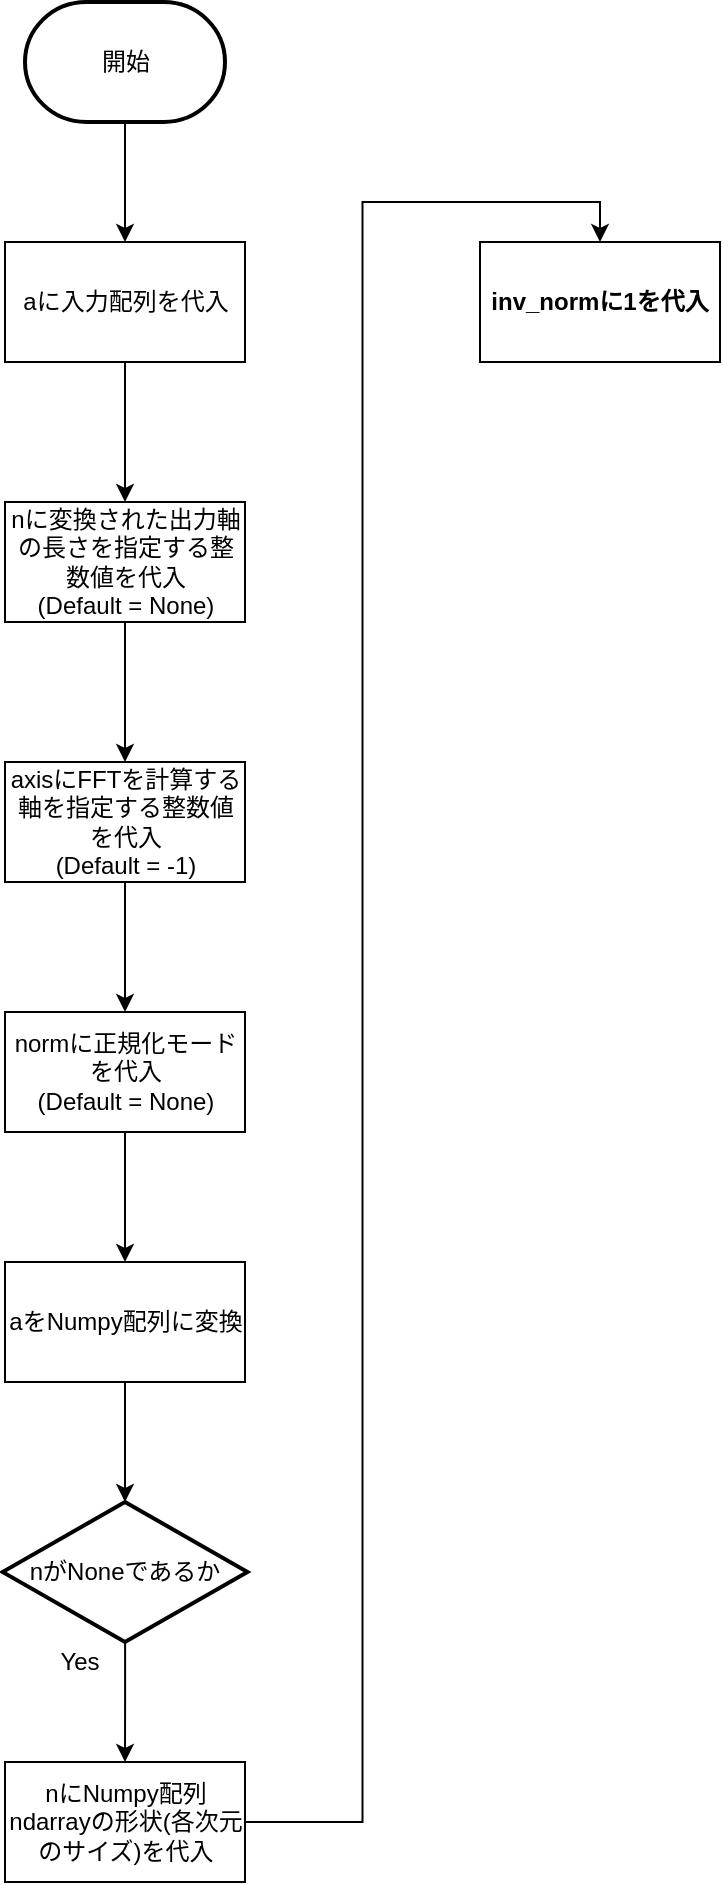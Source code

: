 <mxfile version="13.7.5" type="github">
  <diagram id="4SzmiEqQ7drfHOVqqRY8" name="ページ1">
    <mxGraphModel dx="723" dy="412" grid="1" gridSize="10" guides="1" tooltips="1" connect="1" arrows="1" fold="1" page="1" pageScale="1" pageWidth="827" pageHeight="1169" math="0" shadow="0">
      <root>
        <mxCell id="0" />
        <mxCell id="1" parent="0" />
        <mxCell id="G6NK2Zfw-yr9_gnZrluK-16" style="edgeStyle=orthogonalEdgeStyle;rounded=0;orthogonalLoop=1;jettySize=auto;html=1;entryX=0.5;entryY=0;entryDx=0;entryDy=0;" edge="1" parent="1" source="G6NK2Zfw-yr9_gnZrluK-1" target="G6NK2Zfw-yr9_gnZrluK-14">
          <mxGeometry relative="1" as="geometry" />
        </mxCell>
        <mxCell id="G6NK2Zfw-yr9_gnZrluK-1" value="開始" style="strokeWidth=2;html=1;shape=mxgraph.flowchart.terminator;whiteSpace=wrap;align=center;" vertex="1" parent="1">
          <mxGeometry x="92.5" y="20" width="100" height="60" as="geometry" />
        </mxCell>
        <mxCell id="G6NK2Zfw-yr9_gnZrluK-12" style="edgeStyle=orthogonalEdgeStyle;rounded=0;orthogonalLoop=1;jettySize=auto;html=1;entryX=0.5;entryY=0;entryDx=0;entryDy=0;entryPerimeter=0;" edge="1" parent="1" source="G6NK2Zfw-yr9_gnZrluK-7" target="G6NK2Zfw-yr9_gnZrluK-11">
          <mxGeometry relative="1" as="geometry" />
        </mxCell>
        <mxCell id="G6NK2Zfw-yr9_gnZrluK-7" value="aをNumpy配列に変換" style="rounded=0;whiteSpace=wrap;html=1;" vertex="1" parent="1">
          <mxGeometry x="82.5" y="650" width="120" height="60" as="geometry" />
        </mxCell>
        <mxCell id="G6NK2Zfw-yr9_gnZrluK-29" style="edgeStyle=orthogonalEdgeStyle;rounded=0;orthogonalLoop=1;jettySize=auto;html=1;entryX=0.5;entryY=0;entryDx=0;entryDy=0;" edge="1" parent="1" source="G6NK2Zfw-yr9_gnZrluK-11" target="G6NK2Zfw-yr9_gnZrluK-28">
          <mxGeometry relative="1" as="geometry" />
        </mxCell>
        <mxCell id="G6NK2Zfw-yr9_gnZrluK-11" value="nがNoneであるか" style="strokeWidth=2;html=1;shape=mxgraph.flowchart.decision;whiteSpace=wrap;align=center;" vertex="1" parent="1">
          <mxGeometry x="81.25" y="770" width="122.5" height="70" as="geometry" />
        </mxCell>
        <mxCell id="G6NK2Zfw-yr9_gnZrluK-17" style="edgeStyle=orthogonalEdgeStyle;rounded=0;orthogonalLoop=1;jettySize=auto;html=1;entryX=0.5;entryY=0;entryDx=0;entryDy=0;" edge="1" parent="1" source="G6NK2Zfw-yr9_gnZrluK-14" target="G6NK2Zfw-yr9_gnZrluK-15">
          <mxGeometry relative="1" as="geometry" />
        </mxCell>
        <mxCell id="G6NK2Zfw-yr9_gnZrluK-14" value="aに入力配列を代入" style="rounded=0;whiteSpace=wrap;html=1;align=center;" vertex="1" parent="1">
          <mxGeometry x="82.5" y="140" width="120" height="60" as="geometry" />
        </mxCell>
        <mxCell id="G6NK2Zfw-yr9_gnZrluK-22" style="edgeStyle=orthogonalEdgeStyle;rounded=0;orthogonalLoop=1;jettySize=auto;html=1;entryX=0.5;entryY=0;entryDx=0;entryDy=0;" edge="1" parent="1" source="G6NK2Zfw-yr9_gnZrluK-15" target="G6NK2Zfw-yr9_gnZrluK-18">
          <mxGeometry relative="1" as="geometry" />
        </mxCell>
        <mxCell id="G6NK2Zfw-yr9_gnZrluK-15" value="nに変換された出力軸の長さを指定する整数値を代入&lt;br&gt;(Default = None)" style="rounded=0;whiteSpace=wrap;html=1;align=center;" vertex="1" parent="1">
          <mxGeometry x="82.5" y="270" width="120" height="60" as="geometry" />
        </mxCell>
        <mxCell id="G6NK2Zfw-yr9_gnZrluK-25" style="edgeStyle=orthogonalEdgeStyle;rounded=0;orthogonalLoop=1;jettySize=auto;html=1;entryX=0.5;entryY=0;entryDx=0;entryDy=0;" edge="1" parent="1" source="G6NK2Zfw-yr9_gnZrluK-18" target="G6NK2Zfw-yr9_gnZrluK-19">
          <mxGeometry relative="1" as="geometry" />
        </mxCell>
        <mxCell id="G6NK2Zfw-yr9_gnZrluK-18" value="axisにFFTを計算する軸を指定する整数値を代入&lt;br&gt;(Default = -1)" style="rounded=0;whiteSpace=wrap;html=1;align=center;" vertex="1" parent="1">
          <mxGeometry x="82.5" y="400" width="120" height="60" as="geometry" />
        </mxCell>
        <mxCell id="G6NK2Zfw-yr9_gnZrluK-27" style="edgeStyle=orthogonalEdgeStyle;rounded=0;orthogonalLoop=1;jettySize=auto;html=1;entryX=0.5;entryY=0;entryDx=0;entryDy=0;" edge="1" parent="1" source="G6NK2Zfw-yr9_gnZrluK-19" target="G6NK2Zfw-yr9_gnZrluK-7">
          <mxGeometry relative="1" as="geometry" />
        </mxCell>
        <mxCell id="G6NK2Zfw-yr9_gnZrluK-19" value="normに正規化モードを代入&lt;br&gt;(Default = None)" style="rounded=0;whiteSpace=wrap;html=1;align=center;" vertex="1" parent="1">
          <mxGeometry x="82.5" y="525" width="120" height="60" as="geometry" />
        </mxCell>
        <mxCell id="G6NK2Zfw-yr9_gnZrluK-32" style="edgeStyle=orthogonalEdgeStyle;rounded=0;orthogonalLoop=1;jettySize=auto;html=1;entryX=0.5;entryY=0;entryDx=0;entryDy=0;" edge="1" parent="1" source="G6NK2Zfw-yr9_gnZrluK-28" target="G6NK2Zfw-yr9_gnZrluK-31">
          <mxGeometry relative="1" as="geometry" />
        </mxCell>
        <mxCell id="G6NK2Zfw-yr9_gnZrluK-28" value="nにNumpy配列ndarrayの形状(各次元のサイズ)を代入" style="rounded=0;whiteSpace=wrap;html=1;align=center;" vertex="1" parent="1">
          <mxGeometry x="82.5" y="900" width="120" height="60" as="geometry" />
        </mxCell>
        <mxCell id="G6NK2Zfw-yr9_gnZrluK-30" value="Yes" style="text;html=1;strokeColor=none;fillColor=none;align=center;verticalAlign=middle;whiteSpace=wrap;rounded=0;" vertex="1" parent="1">
          <mxGeometry x="100" y="840" width="40" height="20" as="geometry" />
        </mxCell>
        <mxCell id="G6NK2Zfw-yr9_gnZrluK-31" value="&lt;b&gt;inv_normに1を代入&lt;/b&gt;" style="rounded=0;whiteSpace=wrap;html=1;align=center;" vertex="1" parent="1">
          <mxGeometry x="320" y="140" width="120" height="60" as="geometry" />
        </mxCell>
      </root>
    </mxGraphModel>
  </diagram>
</mxfile>
